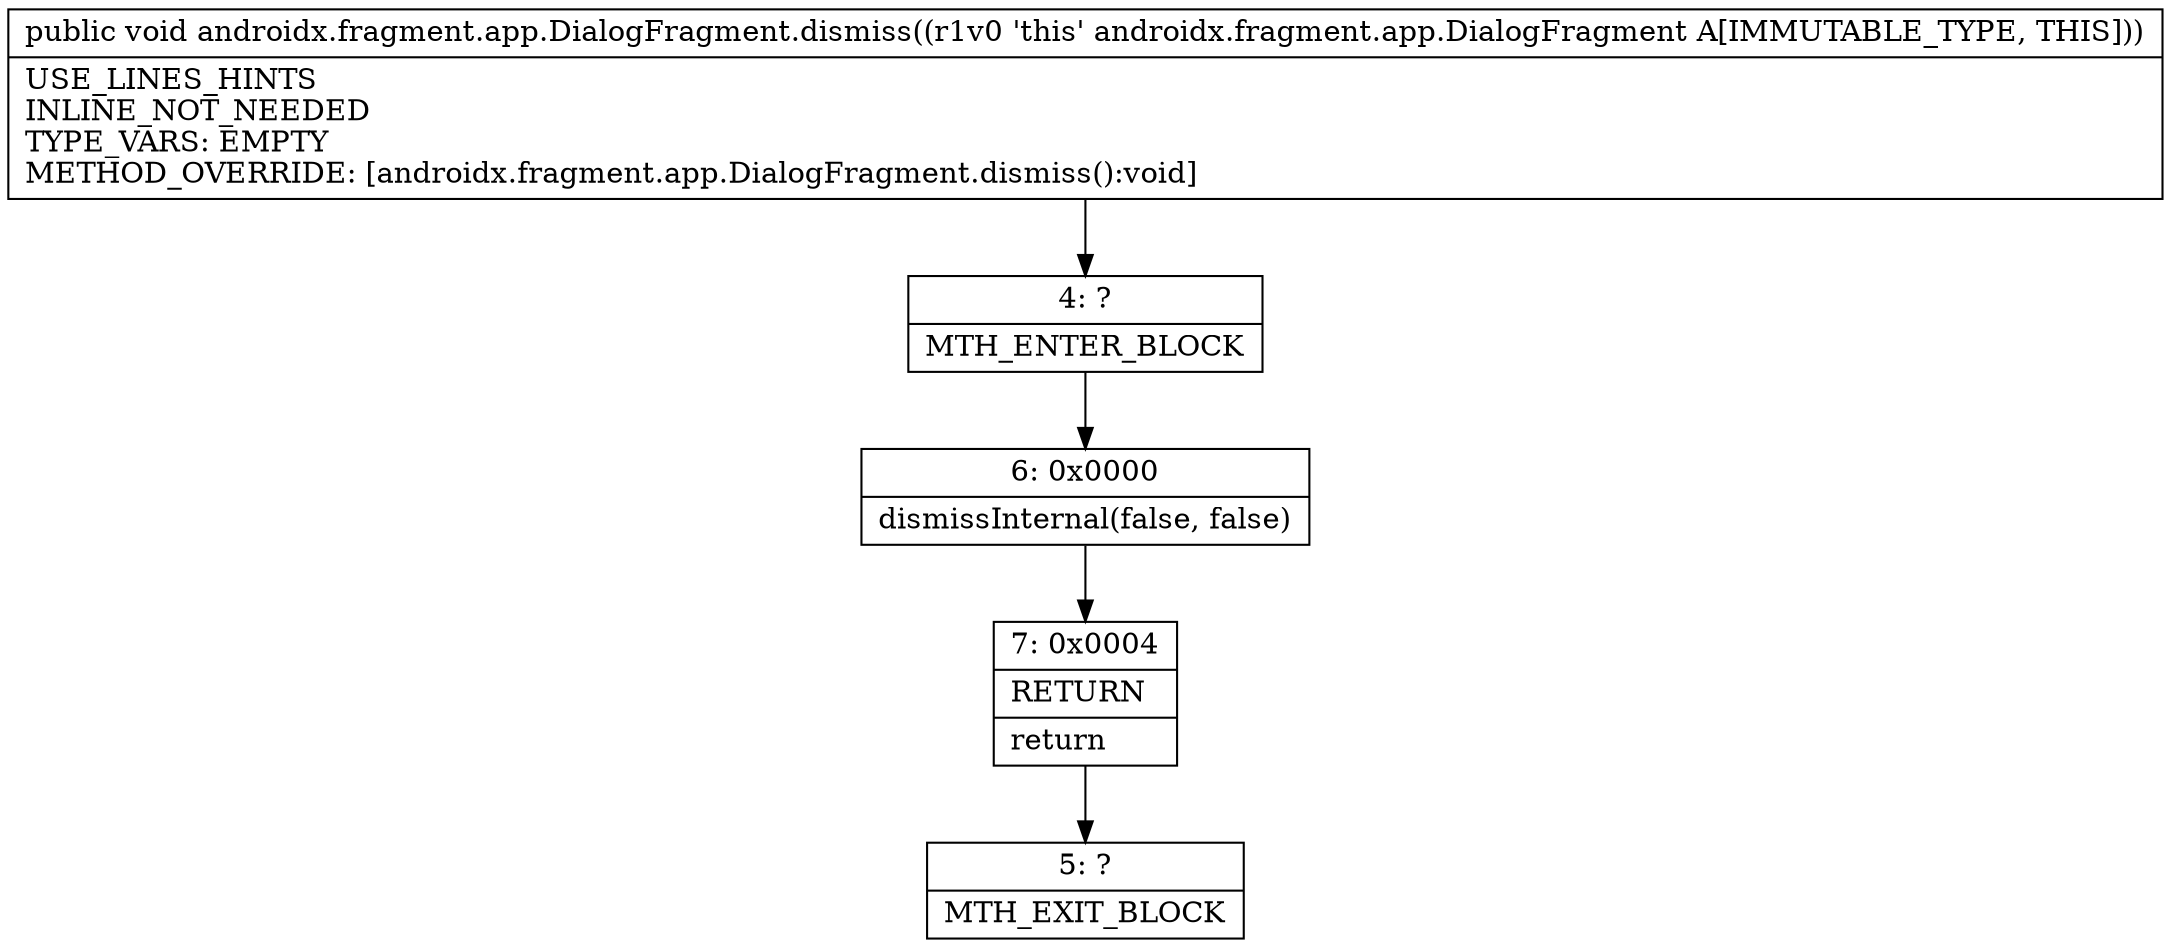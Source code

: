 digraph "CFG forandroidx.fragment.app.DialogFragment.dismiss()V" {
Node_4 [shape=record,label="{4\:\ ?|MTH_ENTER_BLOCK\l}"];
Node_6 [shape=record,label="{6\:\ 0x0000|dismissInternal(false, false)\l}"];
Node_7 [shape=record,label="{7\:\ 0x0004|RETURN\l|return\l}"];
Node_5 [shape=record,label="{5\:\ ?|MTH_EXIT_BLOCK\l}"];
MethodNode[shape=record,label="{public void androidx.fragment.app.DialogFragment.dismiss((r1v0 'this' androidx.fragment.app.DialogFragment A[IMMUTABLE_TYPE, THIS]))  | USE_LINES_HINTS\lINLINE_NOT_NEEDED\lTYPE_VARS: EMPTY\lMETHOD_OVERRIDE: [androidx.fragment.app.DialogFragment.dismiss():void]\l}"];
MethodNode -> Node_4;Node_4 -> Node_6;
Node_6 -> Node_7;
Node_7 -> Node_5;
}

